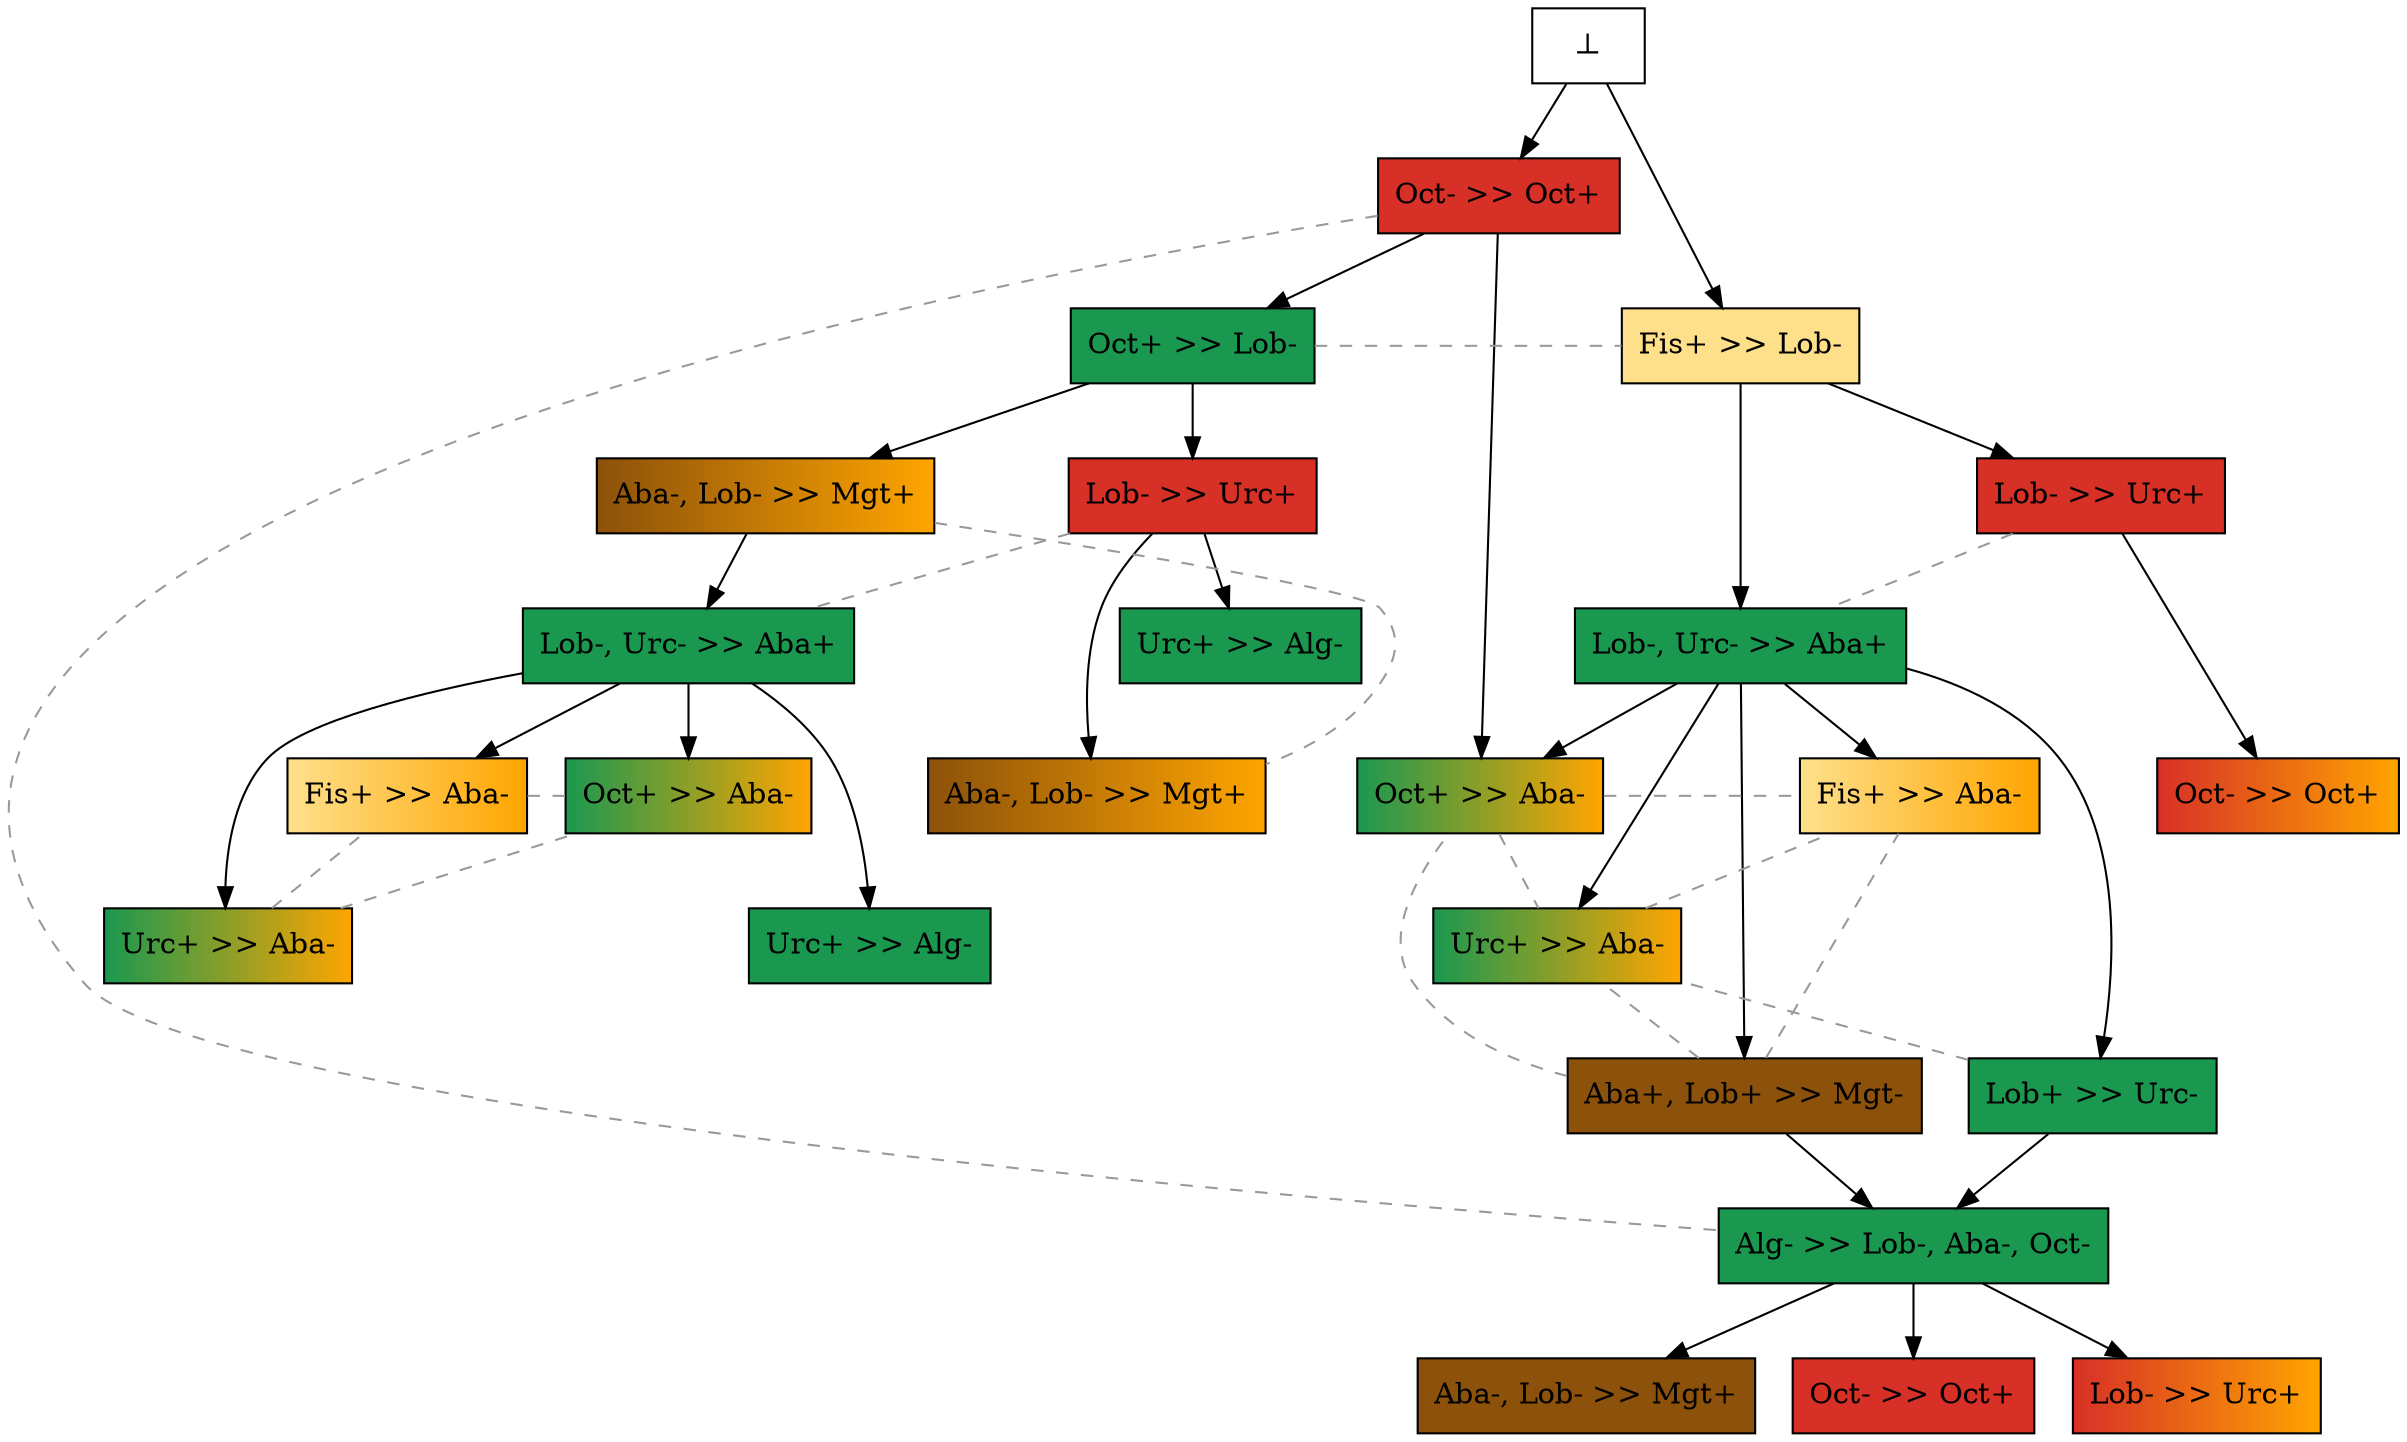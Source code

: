 digraph test {

//conflicts
e2 -> e104 [arrowhead=none color=gray60 style=dashed constraint=false];
e8 -> e10 [arrowhead=none color=gray60 style=dashed constraint=false];
e15 -> e40 [arrowhead=none color=gray60 style=dashed constraint=false];
e18 -> e31 [arrowhead=none color=gray60 style=dashed constraint=false];
e29 -> e539 [arrowhead=none color=gray60 style=dashed constraint=false];
e84 -> e519 [arrowhead=none color=gray60 style=dashed constraint=false];
e84 -> e524 [arrowhead=none color=gray60 style=dashed constraint=false];
e84 -> e595 [arrowhead=none color=gray60 style=dashed constraint=false];
e93 -> e524 [arrowhead=none color=gray60 style=dashed constraint=false];
e444 -> e543 [arrowhead=none color=gray60 style=dashed constraint=false];
e444 -> e546 [arrowhead=none color=gray60 style=dashed constraint=false];
e519 -> e524 [arrowhead=none color=gray60 style=dashed constraint=false];
e519 -> e595 [arrowhead=none color=gray60 style=dashed constraint=false];
e524 -> e595 [arrowhead=none color=gray60 style=dashed constraint=false];
e543 -> e546 [arrowhead=none color=gray60 style=dashed constraint=false];

e15 -> e26 [minlen=1];
e8 -> e15 [minlen=1];
e2 -> e8 [minlen=1];
e40 -> e76 [minlen=2];
e29 -> e40 [minlen=1];
e8 -> e29 [minlen=1];
e18 -> e80 [minlen=2];
e10 -> e18 [minlen=1];
e104 -> e167 [minlen=1];
e84 -> e104 [minlen=1];
e31 -> e84 [minlen=3];
e10 -> e31 [minlen=2];
e93 -> e104 [minlen=1];
e31 -> e93 [minlen=3];
e104 -> e171 [minlen=1];
e104 -> e172 [minlen=1];
e40 -> e444 [minlen=2];
e2 -> e519 [minlen=1];
e31 -> e519 [minlen=1];
e31 -> e524 [minlen=2];
e15 -> e539 [minlen=2];
e40 -> e543 [minlen=1];
e40 -> e546 [minlen=1];
e31 -> e595 [minlen=1];
e0 -> e2 [minlen=1];
e0 -> e10 [minlen=2];

e2 [color="black" fillcolor="#d73027:#d73027" label="Oct- >> Oct+" shape=box style=filled];
e8 [color="black" fillcolor="#1a9850:#1a9850" label="Oct+ >> Lob-" shape=box style=filled];
e10 [color="black" fillcolor="#fee08b:#fee08b" label="Fis+ >> Lob-" shape=box style=filled];
e15 [color="black" fillcolor="#d73027:#d73027" label="Lob- >> Urc+" shape=box style=filled];
e18 [color="black" fillcolor="#d73027:#d73027" label="Lob- >> Urc+" shape=box style=filled];
e26 [color="black" fillcolor="#1a9850:#1a9850" label="Urc+ >> Alg-" shape=box style=filled];
e29 [color="black" fillcolor="#8c510a:orange" label="Aba-, Lob- >> Mgt+" shape=box style=filled];
e31 [color="black" fillcolor="#1a9850:#1a9850" label="Lob-, Urc- >> Aba+" shape=box style=filled];
e40 [color="black" fillcolor="#1a9850:#1a9850" label="Lob-, Urc- >> Aba+" shape=box style=filled];
e76 [color="black" fillcolor="#1a9850:#1a9850" label="Urc+ >> Alg-" shape=box style=filled];
e80 [color="black" fillcolor="#d73027:orange" label="Oct- >> Oct+" shape=box style=filled];
e84 [color="black" fillcolor="#8c510a:#8c510a" label="Aba+, Lob+ >> Mgt-" shape=box style=filled];
e93 [color="black" fillcolor="#1a9850:#1a9850" label="Lob+ >> Urc-" shape=box style=filled];
e104 [color="black" fillcolor="#1a9850:#1a9850" label="Alg- >> Lob-, Aba-, Oct-" shape=box style=filled];
e167 [color="black" fillcolor="#8c510a:#8c510a" label="Aba-, Lob- >> Mgt+" shape=box style=filled];
e171 [color="black" fillcolor="#d73027:#d73027" label="Oct- >> Oct+" shape=box style=filled];
e172 [color="black" fillcolor="#d73027:orange" label="Lob- >> Urc+" shape=box style=filled];
e444 [color="black" fillcolor="#1a9850:orange" label="Urc+ >> Aba-" shape=box style=filled];
e519 [color="black" fillcolor="#1a9850:orange" label="Oct+ >> Aba-" shape=box style=filled];
e524 [color="black" fillcolor="#1a9850:orange" label="Urc+ >> Aba-" shape=box style=filled];
e539 [color="black" fillcolor="#8c510a:orange" label="Aba-, Lob- >> Mgt+" shape=box style=filled];
e543 [color="black" fillcolor="#fee08b:orange" label="Fis+ >> Aba-" shape=box style=filled];
e546 [color="black" fillcolor="#1a9850:orange" label="Oct+ >> Aba-" shape=box style=filled];
e595 [color="black" fillcolor="#fee08b:orange" label="Fis+ >> Aba-" shape=box style=filled];
e0 [fillcolor="white" label="⊥" shape=box style=filled];
}
